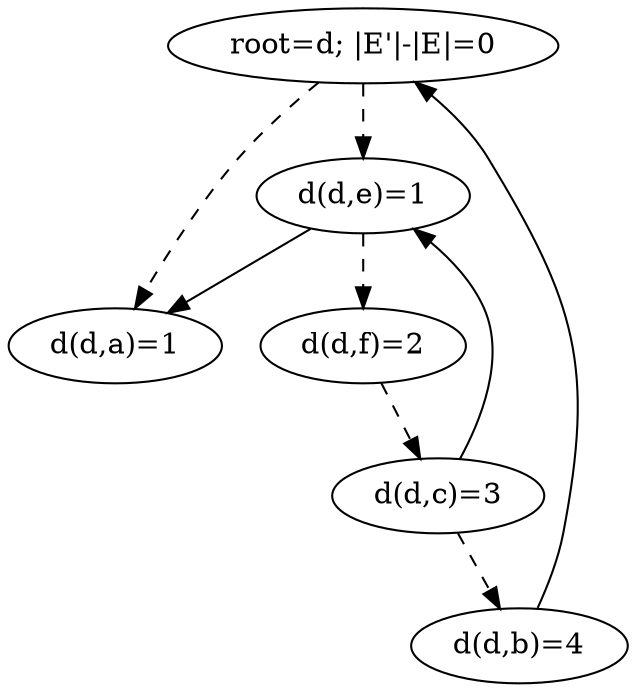 digraph out {
d [label="root=d; |E'|-|E|=0"];
d -> e [style=dashed];
d -> a [style=dashed];
a [label="d(d,a)=1"];
e [label="d(d,e)=1"];
e -> a;
e -> f [style=dashed];
b [label="d(d,b)=4"];
b -> d;
c [label="d(d,c)=3"];
c -> e;
c -> b [style=dashed];
f [label="d(d,f)=2"];
f -> c [style=dashed];
}
